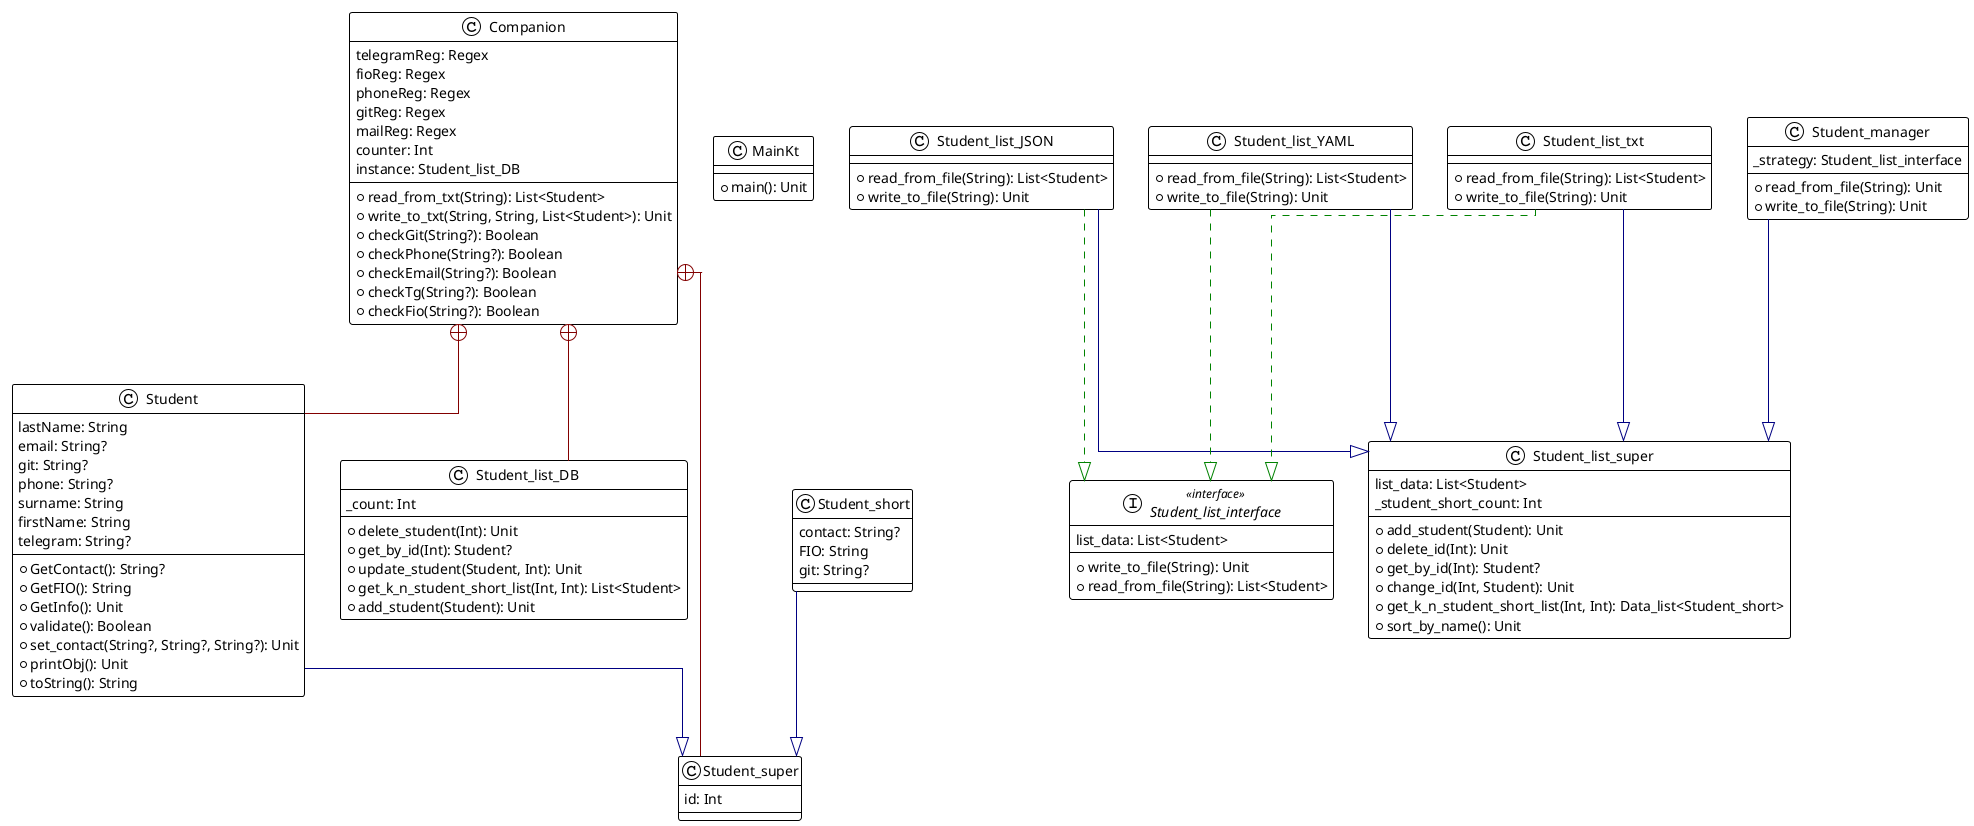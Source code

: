 @startuml

!theme plain
top to bottom direction
skinparam linetype ortho

class Companion {
  + read_from_txt(String): List<Student>
  + write_to_txt(String, String, List<Student>): Unit
}
class Companion {
  + checkGit(String?): Boolean
  + checkPhone(String?): Boolean
  + checkEmail(String?): Boolean
  + checkTg(String?): Boolean
  + checkFio(String?): Boolean
   telegramReg: Regex
   fioReg: Regex
   phoneReg: Regex
   gitReg: Regex
   mailReg: Regex
   counter: Int
}
class Companion {
   instance: Student_list_DB
}
class MainKt {
  + main(): Unit
}
class Student {
  + GetContact(): String?
  + GetFIO(): String
  + GetInfo(): Unit
  + validate(): Boolean
  + set_contact(String?, String?, String?): Unit
  + printObj(): Unit
  + toString(): String
   lastName: String
   email: String?
   git: String?
   phone: String?
   surname: String
   firstName: String
   telegram: String?
}
class Student_list_DB {
  + delete_student(Int): Unit
  + get_by_id(Int): Student?
  + update_student(Student, Int): Unit
  + get_k_n_student_short_list(Int, Int): List<Student>
  + add_student(Student): Unit
   _count: Int
}
class Student_list_JSON {
  + read_from_file(String): List<Student>
  + write_to_file(String): Unit
}
class Student_list_YAML {
  + read_from_file(String): List<Student>
  + write_to_file(String): Unit
}
interface Student_list_interface << interface >> {
  + write_to_file(String): Unit
  + read_from_file(String): List<Student>
   list_data: List<Student>
}
class Student_list_super {
  + add_student(Student): Unit
  + delete_id(Int): Unit
  + get_by_id(Int): Student?
  + change_id(Int, Student): Unit
  + get_k_n_student_short_list(Int, Int): Data_list<Student_short>
  + sort_by_name(): Unit
   list_data: List<Student>
   _student_short_count: Int
}
class Student_list_txt {
  + read_from_file(String): List<Student>
  + write_to_file(String): Unit
}
class Student_manager {
  + read_from_file(String): Unit
  + write_to_file(String): Unit
   _strategy: Student_list_interface
}
class Student_short {
   contact: String?
   FIO: String
   git: String?
}
class Student_super {
   id: Int
}

Companion               +-[#820000,plain]-  Student                
Companion               +-[#820000,plain]-  Student_list_DB        
Companion               +-[#820000,plain]-  Student_super          
Student                 -[#000082,plain]-^  Student_super          
Student_list_JSON       -[#008200,dashed]-^  Student_list_interface 
Student_list_JSON       -[#000082,plain]-^  Student_list_super     
Student_list_YAML       -[#008200,dashed]-^  Student_list_interface 
Student_list_YAML       -[#000082,plain]-^  Student_list_super     
Student_list_txt        -[#008200,dashed]-^  Student_list_interface 
Student_list_txt        -[#000082,plain]-^  Student_list_super     
Student_manager         -[#000082,plain]-^  Student_list_super     
Student_short           -[#000082,plain]-^  Student_super          
@enduml
